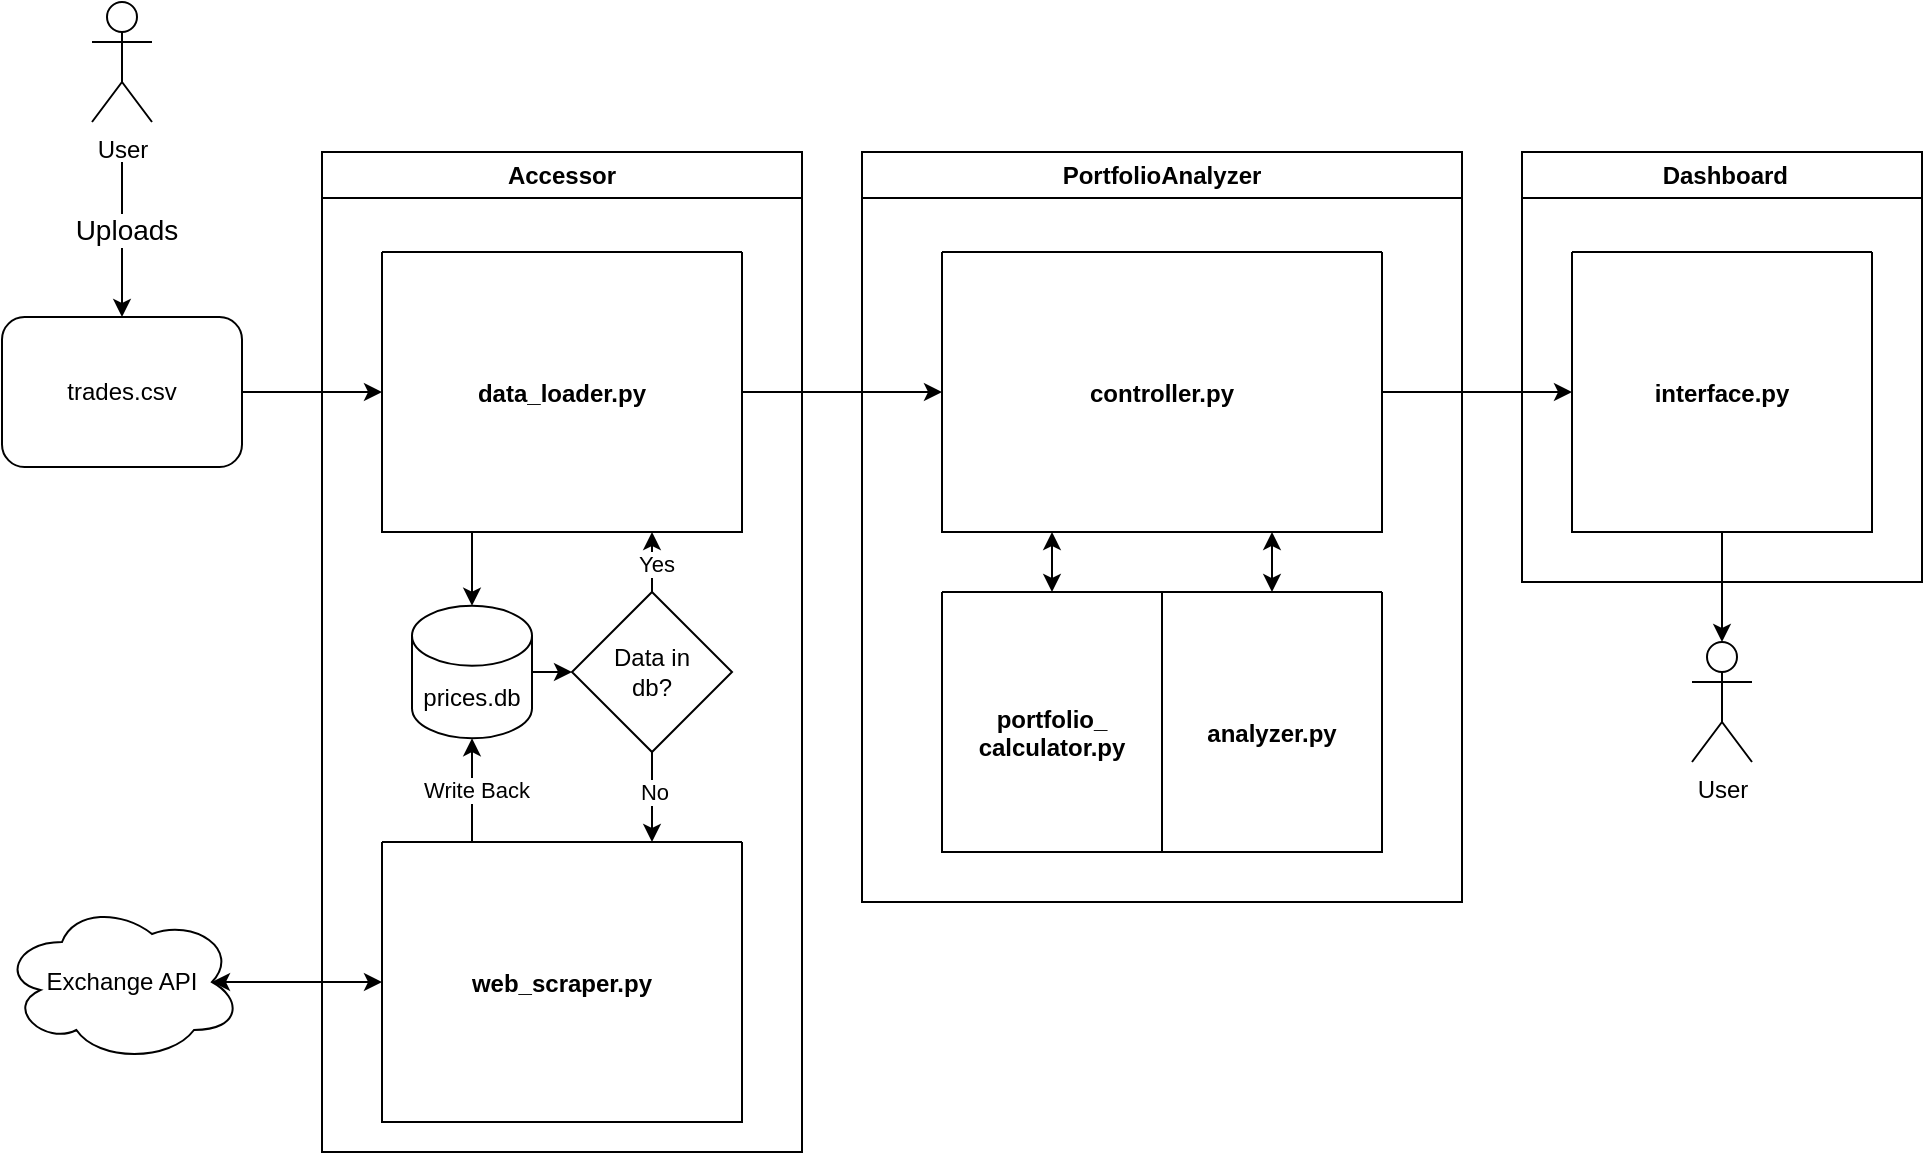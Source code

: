 <mxfile version="21.6.2" type="github">
  <diagram name="Page-1" id="gygmYfpJUvNPn72T8sBX">
    <mxGraphModel dx="1259" dy="708" grid="1" gridSize="10" guides="1" tooltips="1" connect="1" arrows="1" fold="1" page="1" pageScale="1" pageWidth="850" pageHeight="1100" math="0" shadow="0">
      <root>
        <mxCell id="0" />
        <mxCell id="1" parent="0" />
        <mxCell id="AJYL74WCXrSji0Hc39n0-1" value="PortfolioAnalyzer" style="swimlane;whiteSpace=wrap;html=1;startSize=23;" vertex="1" parent="1">
          <mxGeometry x="450" y="275" width="300" height="375" as="geometry" />
        </mxCell>
        <mxCell id="AJYL74WCXrSji0Hc39n0-4" value="&#xa;&#xa;&#xa;&#xa;&#xa;&#xa;&#xa;&#xa;&#xa;&#xa;controller.py" style="swimlane;startSize=0;" vertex="1" parent="AJYL74WCXrSji0Hc39n0-1">
          <mxGeometry x="40" y="50" width="220" height="140" as="geometry" />
        </mxCell>
        <mxCell id="AJYL74WCXrSji0Hc39n0-5" value="&#xa;&#xa;&#xa;&#xa;&#xa;&#xa;&#xa;&#xa;&#xa;&#xa;analyzer.py" style="swimlane;startSize=0;" vertex="1" parent="AJYL74WCXrSji0Hc39n0-1">
          <mxGeometry x="150" y="220" width="110" height="130" as="geometry" />
        </mxCell>
        <mxCell id="AJYL74WCXrSji0Hc39n0-7" value="&#xa;&#xa;&#xa;&#xa;&#xa;&#xa;&#xa;&#xa;&#xa;&#xa;portfolio_&#xa;calculator.py" style="swimlane;startSize=0;" vertex="1" parent="AJYL74WCXrSji0Hc39n0-1">
          <mxGeometry x="40" y="220" width="110" height="130" as="geometry" />
        </mxCell>
        <mxCell id="AJYL74WCXrSji0Hc39n0-8" value="" style="endArrow=classic;startArrow=classic;html=1;rounded=0;entryX=0.25;entryY=1;entryDx=0;entryDy=0;exitX=0.5;exitY=0;exitDx=0;exitDy=0;" edge="1" parent="AJYL74WCXrSji0Hc39n0-1" source="AJYL74WCXrSji0Hc39n0-7" target="AJYL74WCXrSji0Hc39n0-4">
          <mxGeometry width="50" height="50" relative="1" as="geometry">
            <mxPoint x="95" y="270" as="sourcePoint" />
            <mxPoint x="115" y="230" as="targetPoint" />
          </mxGeometry>
        </mxCell>
        <mxCell id="AJYL74WCXrSji0Hc39n0-135" value="" style="endArrow=classic;startArrow=classic;html=1;rounded=0;exitX=0.75;exitY=1;exitDx=0;exitDy=0;entryX=0.5;entryY=0;entryDx=0;entryDy=0;" edge="1" parent="AJYL74WCXrSji0Hc39n0-1" source="AJYL74WCXrSji0Hc39n0-4" target="AJYL74WCXrSji0Hc39n0-5">
          <mxGeometry width="50" height="50" relative="1" as="geometry">
            <mxPoint x="130" y="195" as="sourcePoint" />
            <mxPoint x="180" y="145" as="targetPoint" />
          </mxGeometry>
        </mxCell>
        <mxCell id="AJYL74WCXrSji0Hc39n0-18" value="" style="endArrow=classic;html=1;rounded=0;exitX=1;exitY=0.5;exitDx=0;exitDy=0;entryX=0;entryY=0.5;entryDx=0;entryDy=0;" edge="1" parent="1" source="AJYL74WCXrSji0Hc39n0-114" target="AJYL74WCXrSji0Hc39n0-4">
          <mxGeometry width="50" height="50" relative="1" as="geometry">
            <mxPoint x="340" y="395" as="sourcePoint" />
            <mxPoint x="610" y="440" as="targetPoint" />
          </mxGeometry>
        </mxCell>
        <mxCell id="AJYL74WCXrSji0Hc39n0-42" value="User&lt;br&gt;" style="shape=umlActor;verticalLabelPosition=bottom;verticalAlign=top;html=1;outlineConnect=0;" vertex="1" parent="1">
          <mxGeometry x="865" y="520" width="30" height="60" as="geometry" />
        </mxCell>
        <mxCell id="AJYL74WCXrSji0Hc39n0-44" value="" style="endArrow=classic;html=1;rounded=0;exitX=0.5;exitY=1;exitDx=0;exitDy=0;" edge="1" parent="1" source="AJYL74WCXrSji0Hc39n0-2" target="AJYL74WCXrSji0Hc39n0-42">
          <mxGeometry width="50" height="50" relative="1" as="geometry">
            <mxPoint x="580" y="530" as="sourcePoint" />
            <mxPoint x="990" y="440" as="targetPoint" />
          </mxGeometry>
        </mxCell>
        <mxCell id="AJYL74WCXrSji0Hc39n0-112" value="Accessor" style="swimlane;whiteSpace=wrap;html=1;" vertex="1" parent="1">
          <mxGeometry x="180" y="275" width="240" height="500" as="geometry" />
        </mxCell>
        <mxCell id="AJYL74WCXrSji0Hc39n0-113" value="&#xa;&#xa;&#xa;&#xa;&#xa;&#xa;&#xa;&#xa;&#xa;&#xa;web_scraper.py" style="swimlane;startSize=0;" vertex="1" parent="AJYL74WCXrSji0Hc39n0-112">
          <mxGeometry x="30" y="345" width="180" height="140" as="geometry" />
        </mxCell>
        <mxCell id="AJYL74WCXrSji0Hc39n0-114" value="&#xa;&#xa;&#xa;&#xa;&#xa;&#xa;&#xa;&#xa;&#xa;&#xa;data_loader.py" style="swimlane;startSize=0;" vertex="1" parent="AJYL74WCXrSji0Hc39n0-112">
          <mxGeometry x="30" y="50" width="180" height="140" as="geometry" />
        </mxCell>
        <mxCell id="AJYL74WCXrSji0Hc39n0-115" value="prices.db" style="shape=cylinder3;whiteSpace=wrap;html=1;boundedLbl=1;backgroundOutline=1;size=15;" vertex="1" parent="AJYL74WCXrSji0Hc39n0-112">
          <mxGeometry x="45" y="226.87" width="60" height="66.25" as="geometry" />
        </mxCell>
        <mxCell id="AJYL74WCXrSji0Hc39n0-116" value="Data in &lt;br&gt;db?" style="rhombus;whiteSpace=wrap;html=1;" vertex="1" parent="AJYL74WCXrSji0Hc39n0-112">
          <mxGeometry x="125" y="220" width="80" height="80" as="geometry" />
        </mxCell>
        <mxCell id="AJYL74WCXrSji0Hc39n0-117" value="" style="endArrow=classic;html=1;rounded=0;entryX=0.5;entryY=0;entryDx=0;entryDy=0;entryPerimeter=0;exitX=0.25;exitY=1;exitDx=0;exitDy=0;" edge="1" parent="AJYL74WCXrSji0Hc39n0-112" source="AJYL74WCXrSji0Hc39n0-114" target="AJYL74WCXrSji0Hc39n0-115">
          <mxGeometry width="50" height="50" relative="1" as="geometry">
            <mxPoint x="60" y="200" as="sourcePoint" />
            <mxPoint x="430" y="110" as="targetPoint" />
          </mxGeometry>
        </mxCell>
        <mxCell id="AJYL74WCXrSji0Hc39n0-118" value="" style="endArrow=classic;html=1;rounded=0;exitX=1;exitY=0.5;exitDx=0;exitDy=0;exitPerimeter=0;entryX=0;entryY=0.5;entryDx=0;entryDy=0;" edge="1" parent="AJYL74WCXrSji0Hc39n0-112" source="AJYL74WCXrSji0Hc39n0-115" target="AJYL74WCXrSji0Hc39n0-116">
          <mxGeometry width="50" height="50" relative="1" as="geometry">
            <mxPoint x="380" y="360" as="sourcePoint" />
            <mxPoint x="430" y="310" as="targetPoint" />
          </mxGeometry>
        </mxCell>
        <mxCell id="AJYL74WCXrSji0Hc39n0-119" value="" style="endArrow=classic;html=1;rounded=0;exitX=0.5;exitY=0;exitDx=0;exitDy=0;entryX=0.75;entryY=1;entryDx=0;entryDy=0;" edge="1" parent="AJYL74WCXrSji0Hc39n0-112" source="AJYL74WCXrSji0Hc39n0-116" target="AJYL74WCXrSji0Hc39n0-114">
          <mxGeometry width="50" height="50" relative="1" as="geometry">
            <mxPoint x="380" y="360" as="sourcePoint" />
            <mxPoint x="430" y="310" as="targetPoint" />
          </mxGeometry>
        </mxCell>
        <mxCell id="AJYL74WCXrSji0Hc39n0-120" value="Yes" style="edgeLabel;html=1;align=center;verticalAlign=middle;resizable=0;points=[];" vertex="1" connectable="0" parent="AJYL74WCXrSji0Hc39n0-119">
          <mxGeometry x="-0.038" y="-2" relative="1" as="geometry">
            <mxPoint as="offset" />
          </mxGeometry>
        </mxCell>
        <mxCell id="AJYL74WCXrSji0Hc39n0-121" value="" style="endArrow=classic;html=1;rounded=0;exitX=0.5;exitY=1;exitDx=0;exitDy=0;entryX=0.75;entryY=0;entryDx=0;entryDy=0;" edge="1" parent="AJYL74WCXrSji0Hc39n0-112" source="AJYL74WCXrSji0Hc39n0-116" target="AJYL74WCXrSji0Hc39n0-113">
          <mxGeometry width="50" height="50" relative="1" as="geometry">
            <mxPoint x="375" y="360" as="sourcePoint" />
            <mxPoint x="425" y="310" as="targetPoint" />
          </mxGeometry>
        </mxCell>
        <mxCell id="AJYL74WCXrSji0Hc39n0-122" value="No" style="edgeLabel;html=1;align=center;verticalAlign=middle;resizable=0;points=[];" vertex="1" connectable="0" parent="AJYL74WCXrSji0Hc39n0-121">
          <mxGeometry x="-0.133" y="1" relative="1" as="geometry">
            <mxPoint as="offset" />
          </mxGeometry>
        </mxCell>
        <mxCell id="AJYL74WCXrSji0Hc39n0-123" value="" style="endArrow=classic;html=1;rounded=0;entryX=0.5;entryY=1;entryDx=0;entryDy=0;entryPerimeter=0;exitX=0.25;exitY=0;exitDx=0;exitDy=0;" edge="1" parent="AJYL74WCXrSji0Hc39n0-112" source="AJYL74WCXrSji0Hc39n0-113" target="AJYL74WCXrSji0Hc39n0-115">
          <mxGeometry width="50" height="50" relative="1" as="geometry">
            <mxPoint x="375" y="360" as="sourcePoint" />
            <mxPoint x="425" y="310" as="targetPoint" />
          </mxGeometry>
        </mxCell>
        <mxCell id="AJYL74WCXrSji0Hc39n0-131" value="Write Back" style="edgeLabel;html=1;align=center;verticalAlign=middle;resizable=0;points=[];" vertex="1" connectable="0" parent="AJYL74WCXrSji0Hc39n0-123">
          <mxGeometry x="0.002" y="-2" relative="1" as="geometry">
            <mxPoint as="offset" />
          </mxGeometry>
        </mxCell>
        <mxCell id="AJYL74WCXrSji0Hc39n0-124" value="User&lt;br&gt;" style="shape=umlActor;verticalLabelPosition=bottom;verticalAlign=top;html=1;outlineConnect=0;" vertex="1" parent="1">
          <mxGeometry x="65" y="200" width="30" height="60" as="geometry" />
        </mxCell>
        <mxCell id="AJYL74WCXrSji0Hc39n0-125" value="trades.csv" style="rounded=1;whiteSpace=wrap;html=1;" vertex="1" parent="1">
          <mxGeometry x="20" y="357.5" width="120" height="75" as="geometry" />
        </mxCell>
        <mxCell id="AJYL74WCXrSji0Hc39n0-126" value="" style="endArrow=classic;html=1;rounded=0;" edge="1" parent="1" target="AJYL74WCXrSji0Hc39n0-125">
          <mxGeometry width="50" height="50" relative="1" as="geometry">
            <mxPoint x="80" y="280" as="sourcePoint" />
            <mxPoint x="180" y="160" as="targetPoint" />
          </mxGeometry>
        </mxCell>
        <mxCell id="AJYL74WCXrSji0Hc39n0-136" value="Uploads" style="edgeLabel;html=1;align=center;verticalAlign=middle;resizable=0;points=[];fontSize=14;" vertex="1" connectable="0" parent="AJYL74WCXrSji0Hc39n0-126">
          <mxGeometry x="-0.127" relative="1" as="geometry">
            <mxPoint x="2" as="offset" />
          </mxGeometry>
        </mxCell>
        <mxCell id="AJYL74WCXrSji0Hc39n0-128" value="" style="endArrow=classic;html=1;rounded=0;exitX=1;exitY=0.5;exitDx=0;exitDy=0;entryX=0;entryY=0.5;entryDx=0;entryDy=0;" edge="1" parent="1" source="AJYL74WCXrSji0Hc39n0-125" target="AJYL74WCXrSji0Hc39n0-114">
          <mxGeometry width="50" height="50" relative="1" as="geometry">
            <mxPoint x="210" y="470" as="sourcePoint" />
            <mxPoint x="210" y="400" as="targetPoint" />
          </mxGeometry>
        </mxCell>
        <mxCell id="AJYL74WCXrSji0Hc39n0-129" value="" style="endArrow=classic;startArrow=classic;html=1;rounded=0;exitX=0;exitY=0.5;exitDx=0;exitDy=0;entryX=0.875;entryY=0.5;entryDx=0;entryDy=0;entryPerimeter=0;" edge="1" parent="1" source="AJYL74WCXrSji0Hc39n0-113" target="AJYL74WCXrSji0Hc39n0-130">
          <mxGeometry width="50" height="50" relative="1" as="geometry">
            <mxPoint x="580" y="490" as="sourcePoint" />
            <mxPoint x="140" y="690" as="targetPoint" />
          </mxGeometry>
        </mxCell>
        <mxCell id="AJYL74WCXrSji0Hc39n0-130" value="Exchange API" style="ellipse;shape=cloud;whiteSpace=wrap;html=1;" vertex="1" parent="1">
          <mxGeometry x="20" y="650" width="120" height="80" as="geometry" />
        </mxCell>
        <mxCell id="AJYL74WCXrSji0Hc39n0-132" value="&amp;nbsp;Dashboard" style="swimlane;whiteSpace=wrap;html=1;" vertex="1" parent="1">
          <mxGeometry x="780" y="275" width="200" height="215" as="geometry" />
        </mxCell>
        <mxCell id="AJYL74WCXrSji0Hc39n0-2" value="&#xa;&#xa;&#xa;&#xa;&#xa;&#xa;&#xa;&#xa;&#xa;&#xa;interface.py" style="swimlane;startSize=0;" vertex="1" parent="AJYL74WCXrSji0Hc39n0-132">
          <mxGeometry x="25" y="50" width="150" height="140" as="geometry" />
        </mxCell>
        <mxCell id="AJYL74WCXrSji0Hc39n0-133" value="" style="endArrow=classic;html=1;rounded=0;exitX=1;exitY=0.5;exitDx=0;exitDy=0;" edge="1" parent="1" source="AJYL74WCXrSji0Hc39n0-4" target="AJYL74WCXrSji0Hc39n0-2">
          <mxGeometry width="50" height="50" relative="1" as="geometry">
            <mxPoint x="580" y="470" as="sourcePoint" />
            <mxPoint x="630" y="420" as="targetPoint" />
          </mxGeometry>
        </mxCell>
      </root>
    </mxGraphModel>
  </diagram>
</mxfile>
